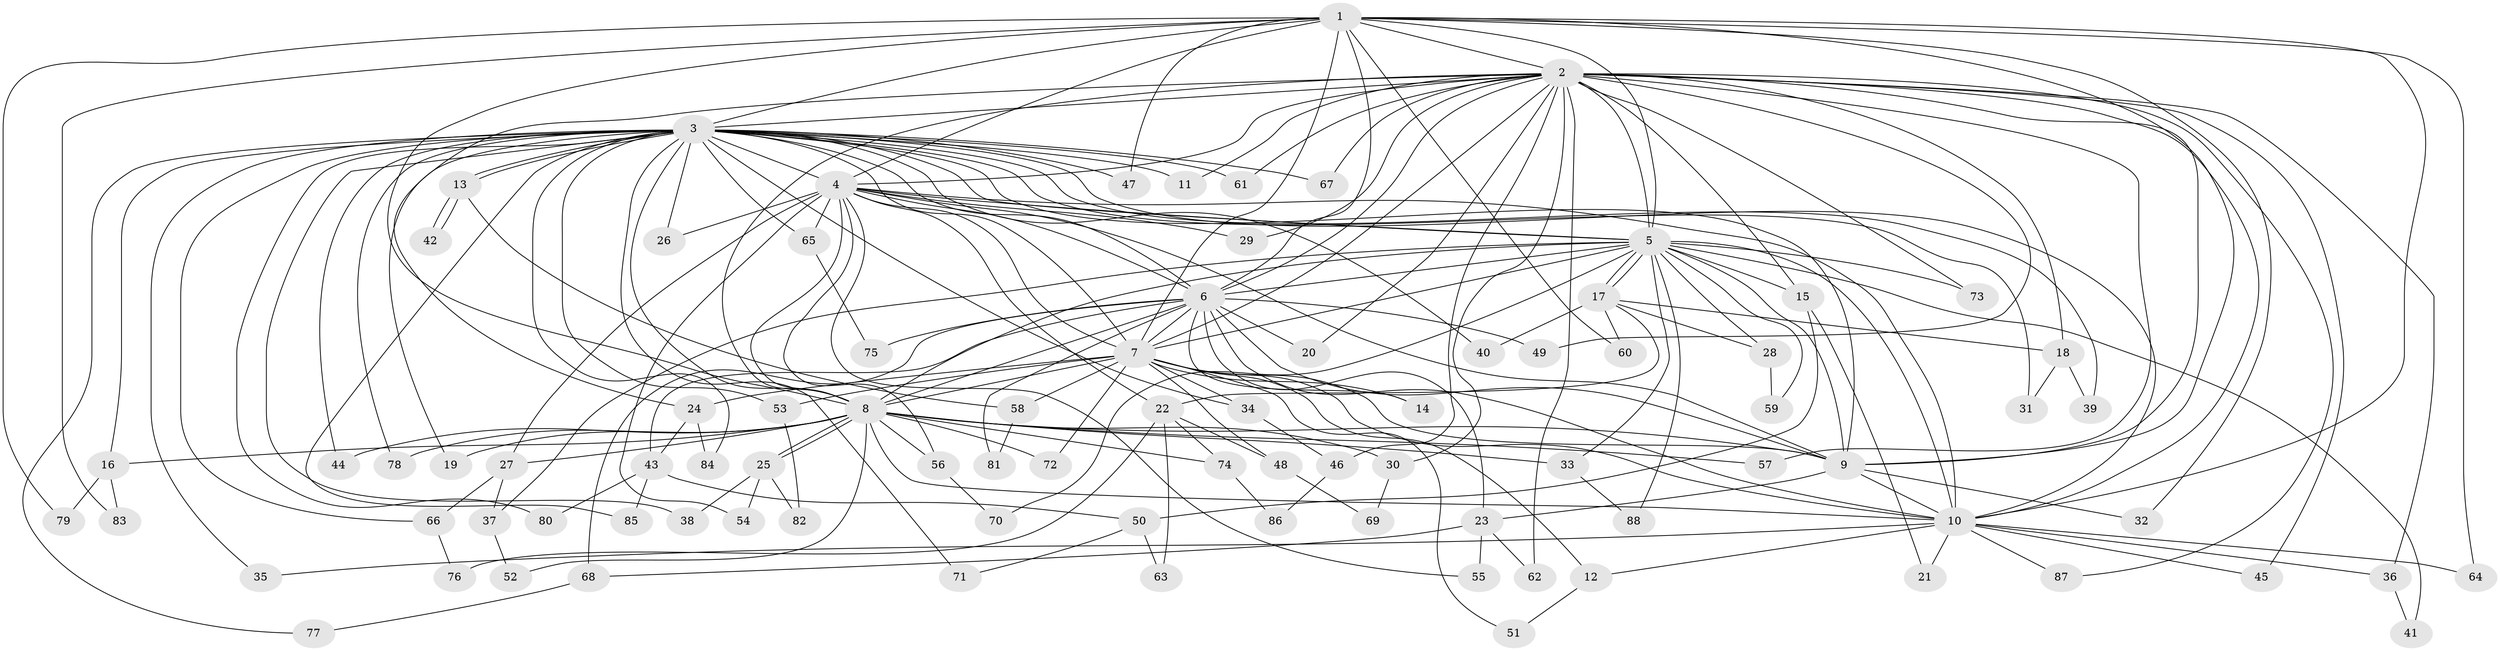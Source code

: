 // Generated by graph-tools (version 1.1) at 2025/11/02/27/25 16:11:01]
// undirected, 88 vertices, 201 edges
graph export_dot {
graph [start="1"]
  node [color=gray90,style=filled];
  1;
  2;
  3;
  4;
  5;
  6;
  7;
  8;
  9;
  10;
  11;
  12;
  13;
  14;
  15;
  16;
  17;
  18;
  19;
  20;
  21;
  22;
  23;
  24;
  25;
  26;
  27;
  28;
  29;
  30;
  31;
  32;
  33;
  34;
  35;
  36;
  37;
  38;
  39;
  40;
  41;
  42;
  43;
  44;
  45;
  46;
  47;
  48;
  49;
  50;
  51;
  52;
  53;
  54;
  55;
  56;
  57;
  58;
  59;
  60;
  61;
  62;
  63;
  64;
  65;
  66;
  67;
  68;
  69;
  70;
  71;
  72;
  73;
  74;
  75;
  76;
  77;
  78;
  79;
  80;
  81;
  82;
  83;
  84;
  85;
  86;
  87;
  88;
  1 -- 2;
  1 -- 3;
  1 -- 4;
  1 -- 5;
  1 -- 6;
  1 -- 7;
  1 -- 8;
  1 -- 9;
  1 -- 10;
  1 -- 32;
  1 -- 47;
  1 -- 60;
  1 -- 64;
  1 -- 79;
  1 -- 83;
  2 -- 3;
  2 -- 4;
  2 -- 5;
  2 -- 6;
  2 -- 7;
  2 -- 8;
  2 -- 9;
  2 -- 10;
  2 -- 11;
  2 -- 15;
  2 -- 18;
  2 -- 20;
  2 -- 24;
  2 -- 29;
  2 -- 30;
  2 -- 36;
  2 -- 45;
  2 -- 46;
  2 -- 49;
  2 -- 57;
  2 -- 61;
  2 -- 62;
  2 -- 67;
  2 -- 73;
  2 -- 87;
  3 -- 4;
  3 -- 5;
  3 -- 6;
  3 -- 7;
  3 -- 8;
  3 -- 9;
  3 -- 10;
  3 -- 11;
  3 -- 13;
  3 -- 13;
  3 -- 16;
  3 -- 19;
  3 -- 26;
  3 -- 31;
  3 -- 34;
  3 -- 35;
  3 -- 38;
  3 -- 39;
  3 -- 40;
  3 -- 44;
  3 -- 47;
  3 -- 53;
  3 -- 61;
  3 -- 65;
  3 -- 66;
  3 -- 67;
  3 -- 71;
  3 -- 77;
  3 -- 78;
  3 -- 80;
  3 -- 84;
  3 -- 85;
  4 -- 5;
  4 -- 6;
  4 -- 7;
  4 -- 8;
  4 -- 9;
  4 -- 10;
  4 -- 22;
  4 -- 26;
  4 -- 27;
  4 -- 29;
  4 -- 54;
  4 -- 55;
  4 -- 56;
  4 -- 65;
  5 -- 6;
  5 -- 7;
  5 -- 8;
  5 -- 9;
  5 -- 10;
  5 -- 15;
  5 -- 17;
  5 -- 17;
  5 -- 28;
  5 -- 33;
  5 -- 37;
  5 -- 41;
  5 -- 59;
  5 -- 70;
  5 -- 73;
  5 -- 88;
  6 -- 7;
  6 -- 8;
  6 -- 9;
  6 -- 10;
  6 -- 14;
  6 -- 20;
  6 -- 23;
  6 -- 43;
  6 -- 49;
  6 -- 68;
  6 -- 75;
  6 -- 81;
  7 -- 8;
  7 -- 9;
  7 -- 10;
  7 -- 12;
  7 -- 14;
  7 -- 24;
  7 -- 34;
  7 -- 48;
  7 -- 51;
  7 -- 53;
  7 -- 58;
  7 -- 72;
  8 -- 9;
  8 -- 10;
  8 -- 16;
  8 -- 19;
  8 -- 25;
  8 -- 25;
  8 -- 27;
  8 -- 30;
  8 -- 33;
  8 -- 44;
  8 -- 52;
  8 -- 56;
  8 -- 57;
  8 -- 72;
  8 -- 74;
  8 -- 78;
  9 -- 10;
  9 -- 23;
  9 -- 32;
  10 -- 12;
  10 -- 21;
  10 -- 35;
  10 -- 36;
  10 -- 45;
  10 -- 64;
  10 -- 87;
  12 -- 51;
  13 -- 42;
  13 -- 42;
  13 -- 58;
  15 -- 21;
  15 -- 50;
  16 -- 79;
  16 -- 83;
  17 -- 18;
  17 -- 22;
  17 -- 28;
  17 -- 40;
  17 -- 60;
  18 -- 31;
  18 -- 39;
  22 -- 48;
  22 -- 63;
  22 -- 74;
  22 -- 76;
  23 -- 55;
  23 -- 62;
  23 -- 68;
  24 -- 43;
  24 -- 84;
  25 -- 38;
  25 -- 54;
  25 -- 82;
  27 -- 37;
  27 -- 66;
  28 -- 59;
  30 -- 69;
  33 -- 88;
  34 -- 46;
  36 -- 41;
  37 -- 52;
  43 -- 50;
  43 -- 80;
  43 -- 85;
  46 -- 86;
  48 -- 69;
  50 -- 63;
  50 -- 71;
  53 -- 82;
  56 -- 70;
  58 -- 81;
  65 -- 75;
  66 -- 76;
  68 -- 77;
  74 -- 86;
}
